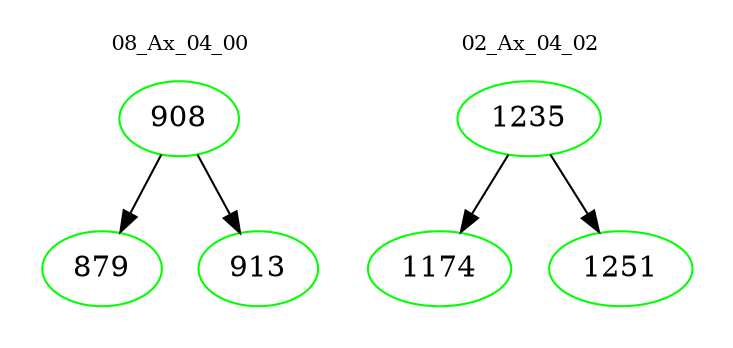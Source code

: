 digraph{
subgraph cluster_0 {
color = white
label = "08_Ax_04_00";
fontsize=10;
T0_908 [label="908", color="green"]
T0_908 -> T0_879 [color="black"]
T0_879 [label="879", color="green"]
T0_908 -> T0_913 [color="black"]
T0_913 [label="913", color="green"]
}
subgraph cluster_1 {
color = white
label = "02_Ax_04_02";
fontsize=10;
T1_1235 [label="1235", color="green"]
T1_1235 -> T1_1174 [color="black"]
T1_1174 [label="1174", color="green"]
T1_1235 -> T1_1251 [color="black"]
T1_1251 [label="1251", color="green"]
}
}
